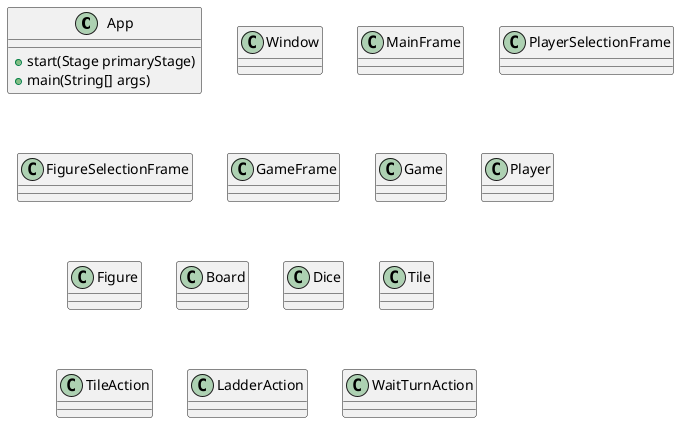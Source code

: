 @startuml

class App {
    +start(Stage primaryStage)
    +main(String[] args)
}

class Window {

}

class MainFrame {

}

class PlayerSelectionFrame {

}

class FigureSelectionFrame {

}

class GameFrame {

}

class Game {
    
}

class Player {

}

class Figure {

}

class Board {

}

class Dice {

}

class Tile {

}

class TileAction {

}

class LadderAction {

}

class WaitTurnAction {

}

@enduml